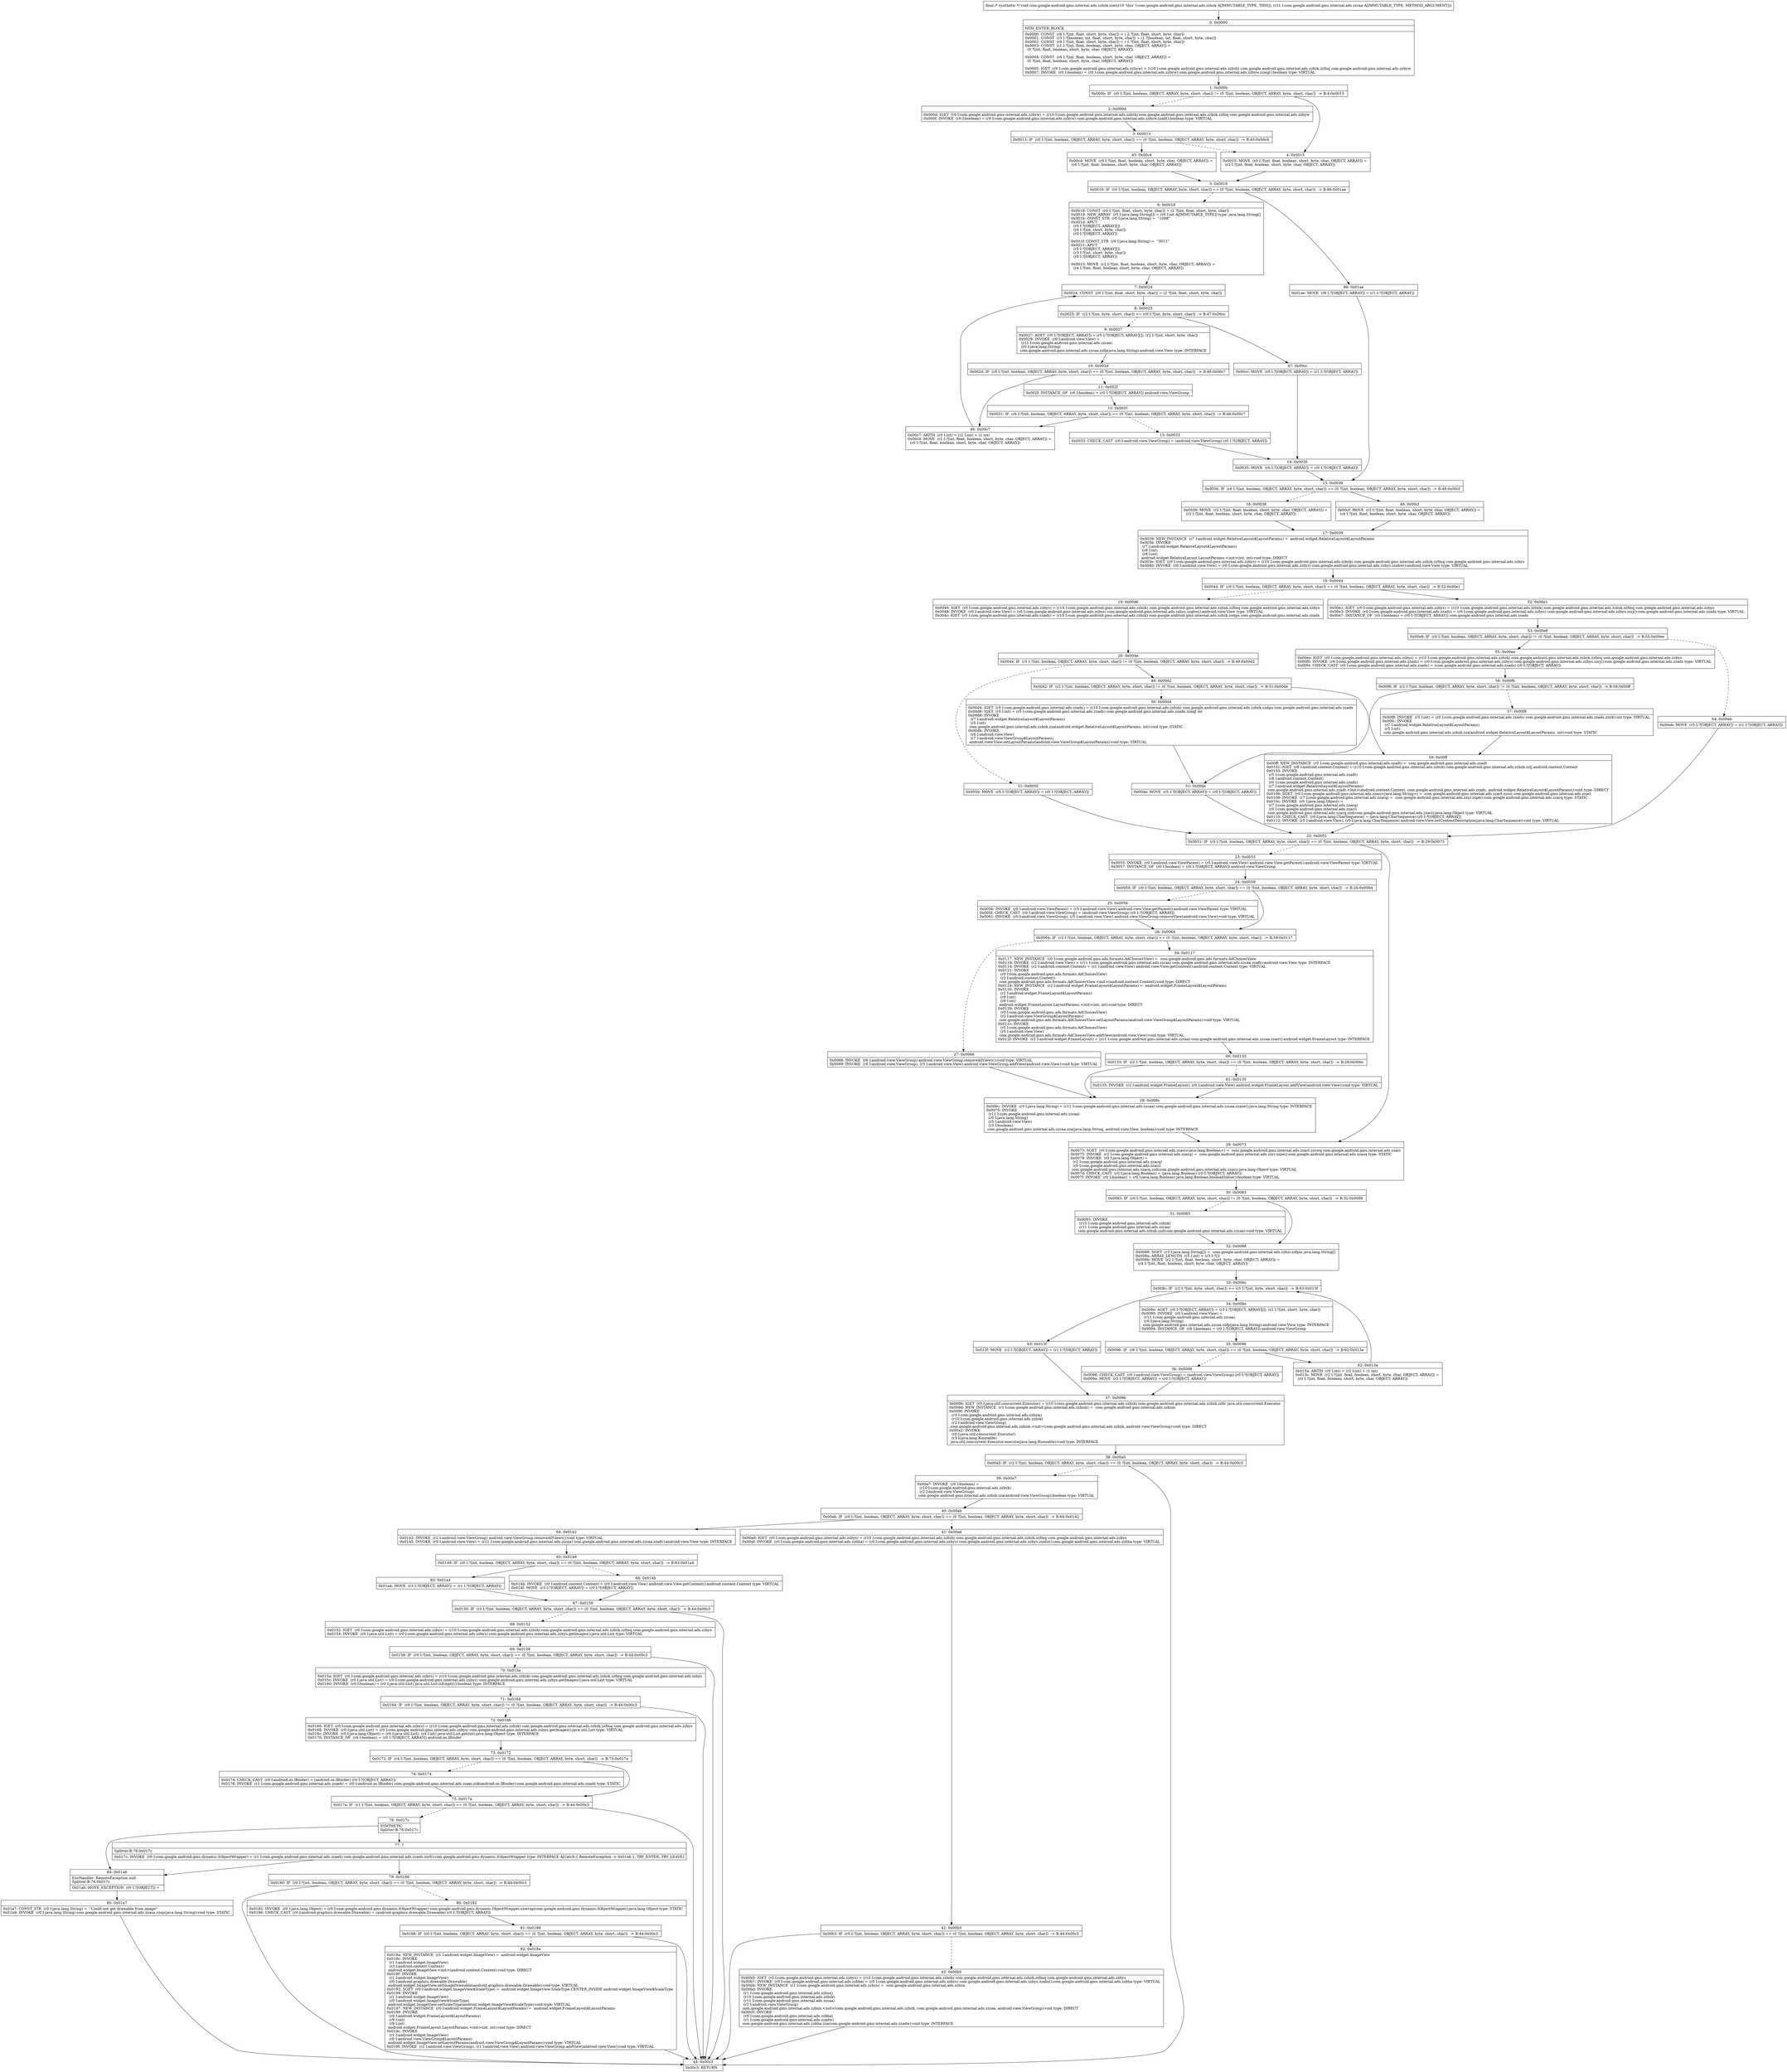 digraph "CFG forcom.google.android.gms.internal.ads.zzbzk.zze(Lcom\/google\/android\/gms\/internal\/ads\/zzcaa;)V" {
Node_0 [shape=record,label="{0\:\ 0x0000|MTH_ENTER_BLOCK\l|0x0000: CONST  (r8 I:?[int, float, short, byte, char]) = (\-2 ?[int, float, short, byte, char]) \l0x0001: CONST  (r3 I:?[boolean, int, float, short, byte, char]) = (1 ?[boolean, int, float, short, byte, char]) \l0x0002: CONST  (r9 I:?[int, float, short, byte, char]) = (\-1 ?[int, float, short, byte, char]) \l0x0003: CONST  (r1 I:?[int, float, boolean, short, byte, char, OBJECT, ARRAY]) = \l  (0 ?[int, float, boolean, short, byte, char, OBJECT, ARRAY])\l \l0x0004: CONST  (r4 I:?[int, float, boolean, short, byte, char, OBJECT, ARRAY]) = \l  (0 ?[int, float, boolean, short, byte, char, OBJECT, ARRAY])\l \l0x0005: IGET  (r0 I:com.google.android.gms.internal.ads.zzbyw) = (r10 I:com.google.android.gms.internal.ads.zzbzk) com.google.android.gms.internal.ads.zzbzk.zzfnq com.google.android.gms.internal.ads.zzbyw \l0x0007: INVOKE  (r0 I:boolean) = (r0 I:com.google.android.gms.internal.ads.zzbyw) com.google.android.gms.internal.ads.zzbyw.zzaig():boolean type: VIRTUAL \l}"];
Node_1 [shape=record,label="{1\:\ 0x000b|0x000b: IF  (r0 I:?[int, boolean, OBJECT, ARRAY, byte, short, char]) != (0 ?[int, boolean, OBJECT, ARRAY, byte, short, char])  \-\> B:4:0x0015 \l}"];
Node_2 [shape=record,label="{2\:\ 0x000d|0x000d: IGET  (r0 I:com.google.android.gms.internal.ads.zzbyw) = (r10 I:com.google.android.gms.internal.ads.zzbzk) com.google.android.gms.internal.ads.zzbzk.zzfnq com.google.android.gms.internal.ads.zzbyw \l0x000f: INVOKE  (r0 I:boolean) = (r0 I:com.google.android.gms.internal.ads.zzbyw) com.google.android.gms.internal.ads.zzbyw.zzaif():boolean type: VIRTUAL \l}"];
Node_3 [shape=record,label="{3\:\ 0x0013|0x0013: IF  (r0 I:?[int, boolean, OBJECT, ARRAY, byte, short, char]) == (0 ?[int, boolean, OBJECT, ARRAY, byte, short, char])  \-\> B:45:0x00c4 \l}"];
Node_4 [shape=record,label="{4\:\ 0x0015|0x0015: MOVE  (r0 I:?[int, float, boolean, short, byte, char, OBJECT, ARRAY]) = \l  (r3 I:?[int, float, boolean, short, byte, char, OBJECT, ARRAY])\l \l}"];
Node_5 [shape=record,label="{5\:\ 0x0016|0x0016: IF  (r0 I:?[int, boolean, OBJECT, ARRAY, byte, short, char]) == (0 ?[int, boolean, OBJECT, ARRAY, byte, short, char])  \-\> B:86:0x01ae \l}"];
Node_6 [shape=record,label="{6\:\ 0x0018|0x0018: CONST  (r0 I:?[int, float, short, byte, char]) = (2 ?[int, float, short, byte, char]) \l0x0019: NEW_ARRAY  (r5 I:java.lang.String[]) = (r0 I:int A[IMMUTABLE_TYPE]) type: java.lang.String[] \l0x001b: CONST_STR  (r0 I:java.lang.String) =  \"1098\" \l0x001d: APUT  \l  (r5 I:?[OBJECT, ARRAY][])\l  (r4 I:?[int, short, byte, char])\l  (r0 I:?[OBJECT, ARRAY])\l \l0x001f: CONST_STR  (r0 I:java.lang.String) =  \"3011\" \l0x0021: APUT  \l  (r5 I:?[OBJECT, ARRAY][])\l  (r3 I:?[int, short, byte, char])\l  (r0 I:?[OBJECT, ARRAY])\l \l0x0023: MOVE  (r2 I:?[int, float, boolean, short, byte, char, OBJECT, ARRAY]) = \l  (r4 I:?[int, float, boolean, short, byte, char, OBJECT, ARRAY])\l \l}"];
Node_7 [shape=record,label="{7\:\ 0x0024|0x0024: CONST  (r0 I:?[int, float, short, byte, char]) = (2 ?[int, float, short, byte, char]) \l}"];
Node_8 [shape=record,label="{8\:\ 0x0025|0x0025: IF  (r2 I:?[int, byte, short, char]) \>= (r0 I:?[int, byte, short, char])  \-\> B:47:0x00cc \l}"];
Node_9 [shape=record,label="{9\:\ 0x0027|0x0027: AGET  (r0 I:?[OBJECT, ARRAY]) = (r5 I:?[OBJECT, ARRAY][]), (r2 I:?[int, short, byte, char]) \l0x0029: INVOKE  (r0 I:android.view.View) = \l  (r11 I:com.google.android.gms.internal.ads.zzcaa)\l  (r0 I:java.lang.String)\l com.google.android.gms.internal.ads.zzcaa.zzfp(java.lang.String):android.view.View type: INTERFACE \l}"];
Node_10 [shape=record,label="{10\:\ 0x002d|0x002d: IF  (r0 I:?[int, boolean, OBJECT, ARRAY, byte, short, char]) == (0 ?[int, boolean, OBJECT, ARRAY, byte, short, char])  \-\> B:46:0x00c7 \l}"];
Node_11 [shape=record,label="{11\:\ 0x002f|0x002f: INSTANCE_OF  (r6 I:boolean) = (r0 I:?[OBJECT, ARRAY]) android.view.ViewGroup \l}"];
Node_12 [shape=record,label="{12\:\ 0x0031|0x0031: IF  (r6 I:?[int, boolean, OBJECT, ARRAY, byte, short, char]) == (0 ?[int, boolean, OBJECT, ARRAY, byte, short, char])  \-\> B:46:0x00c7 \l}"];
Node_13 [shape=record,label="{13\:\ 0x0033|0x0033: CHECK_CAST  (r0 I:android.view.ViewGroup) = (android.view.ViewGroup) (r0 I:?[OBJECT, ARRAY]) \l}"];
Node_14 [shape=record,label="{14\:\ 0x0035|0x0035: MOVE  (r6 I:?[OBJECT, ARRAY]) = (r0 I:?[OBJECT, ARRAY]) \l}"];
Node_15 [shape=record,label="{15\:\ 0x0036|0x0036: IF  (r6 I:?[int, boolean, OBJECT, ARRAY, byte, short, char]) == (0 ?[int, boolean, OBJECT, ARRAY, byte, short, char])  \-\> B:48:0x00cf \l}"];
Node_16 [shape=record,label="{16\:\ 0x0038|0x0038: MOVE  (r2 I:?[int, float, boolean, short, byte, char, OBJECT, ARRAY]) = \l  (r3 I:?[int, float, boolean, short, byte, char, OBJECT, ARRAY])\l \l}"];
Node_17 [shape=record,label="{17\:\ 0x0039|0x0039: NEW_INSTANCE  (r7 I:android.widget.RelativeLayout$LayoutParams) =  android.widget.RelativeLayout$LayoutParams \l0x003b: INVOKE  \l  (r7 I:android.widget.RelativeLayout$LayoutParams)\l  (r8 I:int)\l  (r8 I:int)\l android.widget.RelativeLayout.LayoutParams.\<init\>(int, int):void type: DIRECT \l0x003e: IGET  (r0 I:com.google.android.gms.internal.ads.zzbys) = (r10 I:com.google.android.gms.internal.ads.zzbzk) com.google.android.gms.internal.ads.zzbzk.zzfmq com.google.android.gms.internal.ads.zzbys \l0x0040: INVOKE  (r0 I:android.view.View) = (r0 I:com.google.android.gms.internal.ads.zzbys) com.google.android.gms.internal.ads.zzbys.zzahw():android.view.View type: VIRTUAL \l}"];
Node_18 [shape=record,label="{18\:\ 0x0044|0x0044: IF  (r0 I:?[int, boolean, OBJECT, ARRAY, byte, short, char]) == (0 ?[int, boolean, OBJECT, ARRAY, byte, short, char])  \-\> B:52:0x00e1 \l}"];
Node_19 [shape=record,label="{19\:\ 0x0046|0x0046: IGET  (r0 I:com.google.android.gms.internal.ads.zzbys) = (r10 I:com.google.android.gms.internal.ads.zzbzk) com.google.android.gms.internal.ads.zzbzk.zzfmq com.google.android.gms.internal.ads.zzbys \l0x0048: INVOKE  (r0 I:android.view.View) = (r0 I:com.google.android.gms.internal.ads.zzbys) com.google.android.gms.internal.ads.zzbys.zzahw():android.view.View type: VIRTUAL \l0x004c: IGET  (r5 I:com.google.android.gms.internal.ads.zzadx) = (r10 I:com.google.android.gms.internal.ads.zzbzk) com.google.android.gms.internal.ads.zzbzk.zzdgu com.google.android.gms.internal.ads.zzadx \l}"];
Node_20 [shape=record,label="{20\:\ 0x004e|0x004e: IF  (r5 I:?[int, boolean, OBJECT, ARRAY, byte, short, char]) != (0 ?[int, boolean, OBJECT, ARRAY, byte, short, char])  \-\> B:49:0x00d2 \l}"];
Node_21 [shape=record,label="{21\:\ 0x0050|0x0050: MOVE  (r5 I:?[OBJECT, ARRAY]) = (r0 I:?[OBJECT, ARRAY]) \l}"];
Node_22 [shape=record,label="{22\:\ 0x0051|0x0051: IF  (r5 I:?[int, boolean, OBJECT, ARRAY, byte, short, char]) == (0 ?[int, boolean, OBJECT, ARRAY, byte, short, char])  \-\> B:29:0x0073 \l}"];
Node_23 [shape=record,label="{23\:\ 0x0053|0x0053: INVOKE  (r0 I:android.view.ViewParent) = (r5 I:android.view.View) android.view.View.getParent():android.view.ViewParent type: VIRTUAL \l0x0057: INSTANCE_OF  (r0 I:boolean) = (r0 I:?[OBJECT, ARRAY]) android.view.ViewGroup \l}"];
Node_24 [shape=record,label="{24\:\ 0x0059|0x0059: IF  (r0 I:?[int, boolean, OBJECT, ARRAY, byte, short, char]) == (0 ?[int, boolean, OBJECT, ARRAY, byte, short, char])  \-\> B:26:0x0064 \l}"];
Node_25 [shape=record,label="{25\:\ 0x005b|0x005b: INVOKE  (r0 I:android.view.ViewParent) = (r5 I:android.view.View) android.view.View.getParent():android.view.ViewParent type: VIRTUAL \l0x005f: CHECK_CAST  (r0 I:android.view.ViewGroup) = (android.view.ViewGroup) (r0 I:?[OBJECT, ARRAY]) \l0x0061: INVOKE  (r0 I:android.view.ViewGroup), (r5 I:android.view.View) android.view.ViewGroup.removeView(android.view.View):void type: VIRTUAL \l}"];
Node_26 [shape=record,label="{26\:\ 0x0064|0x0064: IF  (r2 I:?[int, boolean, OBJECT, ARRAY, byte, short, char]) == (0 ?[int, boolean, OBJECT, ARRAY, byte, short, char])  \-\> B:59:0x0117 \l}"];
Node_27 [shape=record,label="{27\:\ 0x0066|0x0066: INVOKE  (r6 I:android.view.ViewGroup) android.view.ViewGroup.removeAllViews():void type: VIRTUAL \l0x0069: INVOKE  (r6 I:android.view.ViewGroup), (r5 I:android.view.View) android.view.ViewGroup.addView(android.view.View):void type: VIRTUAL \l}"];
Node_28 [shape=record,label="{28\:\ 0x006c|0x006c: INVOKE  (r0 I:java.lang.String) = (r11 I:com.google.android.gms.internal.ads.zzcaa) com.google.android.gms.internal.ads.zzcaa.zzaiw():java.lang.String type: INTERFACE \l0x0070: INVOKE  \l  (r11 I:com.google.android.gms.internal.ads.zzcaa)\l  (r0 I:java.lang.String)\l  (r5 I:android.view.View)\l  (r3 I:boolean)\l com.google.android.gms.internal.ads.zzcaa.zza(java.lang.String, android.view.View, boolean):void type: INTERFACE \l}"];
Node_29 [shape=record,label="{29\:\ 0x0073|0x0073: SGET  (r0 I:com.google.android.gms.internal.ads.zzaci\<java.lang.Boolean\>) =  com.google.android.gms.internal.ads.zzact.zzcwq com.google.android.gms.internal.ads.zzaci \l0x0075: INVOKE  (r2 I:com.google.android.gms.internal.ads.zzacq) =  com.google.android.gms.internal.ads.zzyr.zzpe():com.google.android.gms.internal.ads.zzacq type: STATIC \l0x0079: INVOKE  (r0 I:java.lang.Object) = \l  (r2 I:com.google.android.gms.internal.ads.zzacq)\l  (r0 I:com.google.android.gms.internal.ads.zzaci)\l com.google.android.gms.internal.ads.zzacq.zzd(com.google.android.gms.internal.ads.zzaci):java.lang.Object type: VIRTUAL \l0x007d: CHECK_CAST  (r0 I:java.lang.Boolean) = (java.lang.Boolean) (r0 I:?[OBJECT, ARRAY]) \l0x007f: INVOKE  (r0 I:boolean) = (r0 I:java.lang.Boolean) java.lang.Boolean.booleanValue():boolean type: VIRTUAL \l}"];
Node_30 [shape=record,label="{30\:\ 0x0083|0x0083: IF  (r0 I:?[int, boolean, OBJECT, ARRAY, byte, short, char]) != (0 ?[int, boolean, OBJECT, ARRAY, byte, short, char])  \-\> B:32:0x0088 \l}"];
Node_31 [shape=record,label="{31\:\ 0x0085|0x0085: INVOKE  \l  (r10 I:com.google.android.gms.internal.ads.zzbzk)\l  (r11 I:com.google.android.gms.internal.ads.zzcaa)\l com.google.android.gms.internal.ads.zzbzk.zzd(com.google.android.gms.internal.ads.zzcaa):void type: VIRTUAL \l}"];
Node_32 [shape=record,label="{32\:\ 0x0088|0x0088: SGET  (r3 I:java.lang.String[]) =  com.google.android.gms.internal.ads.zzbzi.zzfpm java.lang.String[] \l0x008a: ARRAY_LENGTH  (r5 I:int) = (r3 I:?[]) \l0x008b: MOVE  (r2 I:?[int, float, boolean, short, byte, char, OBJECT, ARRAY]) = \l  (r4 I:?[int, float, boolean, short, byte, char, OBJECT, ARRAY])\l \l}"];
Node_33 [shape=record,label="{33\:\ 0x008c|0x008c: IF  (r2 I:?[int, byte, short, char]) \>= (r5 I:?[int, byte, short, char])  \-\> B:63:0x013f \l}"];
Node_34 [shape=record,label="{34\:\ 0x008e|0x008e: AGET  (r0 I:?[OBJECT, ARRAY]) = (r3 I:?[OBJECT, ARRAY][]), (r2 I:?[int, short, byte, char]) \l0x0090: INVOKE  (r0 I:android.view.View) = \l  (r11 I:com.google.android.gms.internal.ads.zzcaa)\l  (r0 I:java.lang.String)\l com.google.android.gms.internal.ads.zzcaa.zzfp(java.lang.String):android.view.View type: INTERFACE \l0x0094: INSTANCE_OF  (r6 I:boolean) = (r0 I:?[OBJECT, ARRAY]) android.view.ViewGroup \l}"];
Node_35 [shape=record,label="{35\:\ 0x0096|0x0096: IF  (r6 I:?[int, boolean, OBJECT, ARRAY, byte, short, char]) == (0 ?[int, boolean, OBJECT, ARRAY, byte, short, char])  \-\> B:62:0x013a \l}"];
Node_36 [shape=record,label="{36\:\ 0x0098|0x0098: CHECK_CAST  (r0 I:android.view.ViewGroup) = (android.view.ViewGroup) (r0 I:?[OBJECT, ARRAY]) \l0x009a: MOVE  (r2 I:?[OBJECT, ARRAY]) = (r0 I:?[OBJECT, ARRAY]) \l}"];
Node_37 [shape=record,label="{37\:\ 0x009b|0x009b: IGET  (r0 I:java.util.concurrent.Executor) = (r10 I:com.google.android.gms.internal.ads.zzbzk) com.google.android.gms.internal.ads.zzbzk.zzfiv java.util.concurrent.Executor \l0x009d: NEW_INSTANCE  (r3 I:com.google.android.gms.internal.ads.zzbzm) =  com.google.android.gms.internal.ads.zzbzm \l0x009f: INVOKE  \l  (r3 I:com.google.android.gms.internal.ads.zzbzm)\l  (r10 I:com.google.android.gms.internal.ads.zzbzk)\l  (r2 I:android.view.ViewGroup)\l com.google.android.gms.internal.ads.zzbzm.\<init\>(com.google.android.gms.internal.ads.zzbzk, android.view.ViewGroup):void type: DIRECT \l0x00a2: INVOKE  \l  (r0 I:java.util.concurrent.Executor)\l  (r3 I:java.lang.Runnable)\l java.util.concurrent.Executor.execute(java.lang.Runnable):void type: INTERFACE \l}"];
Node_38 [shape=record,label="{38\:\ 0x00a5|0x00a5: IF  (r2 I:?[int, boolean, OBJECT, ARRAY, byte, short, char]) == (0 ?[int, boolean, OBJECT, ARRAY, byte, short, char])  \-\> B:44:0x00c3 \l}"];
Node_39 [shape=record,label="{39\:\ 0x00a7|0x00a7: INVOKE  (r0 I:boolean) = \l  (r10 I:com.google.android.gms.internal.ads.zzbzk)\l  (r2 I:android.view.ViewGroup)\l com.google.android.gms.internal.ads.zzbzk.zza(android.view.ViewGroup):boolean type: VIRTUAL \l}"];
Node_40 [shape=record,label="{40\:\ 0x00ab|0x00ab: IF  (r0 I:?[int, boolean, OBJECT, ARRAY, byte, short, char]) == (0 ?[int, boolean, OBJECT, ARRAY, byte, short, char])  \-\> B:64:0x0142 \l}"];
Node_41 [shape=record,label="{41\:\ 0x00ad|0x00ad: IGET  (r0 I:com.google.android.gms.internal.ads.zzbys) = (r10 I:com.google.android.gms.internal.ads.zzbzk) com.google.android.gms.internal.ads.zzbzk.zzfmq com.google.android.gms.internal.ads.zzbys \l0x00af: INVOKE  (r0 I:com.google.android.gms.internal.ads.zzbha) = (r0 I:com.google.android.gms.internal.ads.zzbys) com.google.android.gms.internal.ads.zzbys.zzahz():com.google.android.gms.internal.ads.zzbha type: VIRTUAL \l}"];
Node_42 [shape=record,label="{42\:\ 0x00b3|0x00b3: IF  (r0 I:?[int, boolean, OBJECT, ARRAY, byte, short, char]) == (0 ?[int, boolean, OBJECT, ARRAY, byte, short, char])  \-\> B:44:0x00c3 \l}"];
Node_43 [shape=record,label="{43\:\ 0x00b5|0x00b5: IGET  (r0 I:com.google.android.gms.internal.ads.zzbys) = (r10 I:com.google.android.gms.internal.ads.zzbzk) com.google.android.gms.internal.ads.zzbzk.zzfmq com.google.android.gms.internal.ads.zzbys \l0x00b7: INVOKE  (r0 I:com.google.android.gms.internal.ads.zzbha) = (r0 I:com.google.android.gms.internal.ads.zzbys) com.google.android.gms.internal.ads.zzbys.zzahz():com.google.android.gms.internal.ads.zzbha type: VIRTUAL \l0x00bb: NEW_INSTANCE  (r1 I:com.google.android.gms.internal.ads.zzbzn) =  com.google.android.gms.internal.ads.zzbzn \l0x00bd: INVOKE  \l  (r1 I:com.google.android.gms.internal.ads.zzbzn)\l  (r10 I:com.google.android.gms.internal.ads.zzbzk)\l  (r11 I:com.google.android.gms.internal.ads.zzcaa)\l  (r2 I:android.view.ViewGroup)\l com.google.android.gms.internal.ads.zzbzn.\<init\>(com.google.android.gms.internal.ads.zzbzk, com.google.android.gms.internal.ads.zzcaa, android.view.ViewGroup):void type: DIRECT \l0x00c0: INVOKE  \l  (r0 I:com.google.android.gms.internal.ads.zzbha)\l  (r1 I:com.google.android.gms.internal.ads.zzadw)\l com.google.android.gms.internal.ads.zzbha.zza(com.google.android.gms.internal.ads.zzadw):void type: INTERFACE \l}"];
Node_44 [shape=record,label="{44\:\ 0x00c3|0x00c3: RETURN   \l}"];
Node_45 [shape=record,label="{45\:\ 0x00c4|0x00c4: MOVE  (r0 I:?[int, float, boolean, short, byte, char, OBJECT, ARRAY]) = \l  (r4 I:?[int, float, boolean, short, byte, char, OBJECT, ARRAY])\l \l}"];
Node_46 [shape=record,label="{46\:\ 0x00c7|0x00c7: ARITH  (r0 I:int) = (r2 I:int) + (1 int) \l0x00c9: MOVE  (r2 I:?[int, float, boolean, short, byte, char, OBJECT, ARRAY]) = \l  (r0 I:?[int, float, boolean, short, byte, char, OBJECT, ARRAY])\l \l}"];
Node_47 [shape=record,label="{47\:\ 0x00cc|0x00cc: MOVE  (r0 I:?[OBJECT, ARRAY]) = (r1 I:?[OBJECT, ARRAY]) \l}"];
Node_48 [shape=record,label="{48\:\ 0x00cf|0x00cf: MOVE  (r2 I:?[int, float, boolean, short, byte, char, OBJECT, ARRAY]) = \l  (r4 I:?[int, float, boolean, short, byte, char, OBJECT, ARRAY])\l \l}"];
Node_49 [shape=record,label="{49\:\ 0x00d2|0x00d2: IF  (r2 I:?[int, boolean, OBJECT, ARRAY, byte, short, char]) != (0 ?[int, boolean, OBJECT, ARRAY, byte, short, char])  \-\> B:51:0x00de \l}"];
Node_50 [shape=record,label="{50\:\ 0x00d4|0x00d4: IGET  (r5 I:com.google.android.gms.internal.ads.zzadx) = (r10 I:com.google.android.gms.internal.ads.zzbzk) com.google.android.gms.internal.ads.zzbzk.zzdgu com.google.android.gms.internal.ads.zzadx \l0x00d6: IGET  (r5 I:int) = (r5 I:com.google.android.gms.internal.ads.zzadx) com.google.android.gms.internal.ads.zzadx.zzbqf int \l0x00d8: INVOKE  \l  (r7 I:android.widget.RelativeLayout$LayoutParams)\l  (r5 I:int)\l com.google.android.gms.internal.ads.zzbzk.zza(android.widget.RelativeLayout$LayoutParams, int):void type: STATIC \l0x00db: INVOKE  \l  (r0 I:android.view.View)\l  (r7 I:android.view.ViewGroup$LayoutParams)\l android.view.View.setLayoutParams(android.view.ViewGroup$LayoutParams):void type: VIRTUAL \l}"];
Node_51 [shape=record,label="{51\:\ 0x00de|0x00de: MOVE  (r5 I:?[OBJECT, ARRAY]) = (r0 I:?[OBJECT, ARRAY]) \l}"];
Node_52 [shape=record,label="{52\:\ 0x00e1|0x00e1: IGET  (r0 I:com.google.android.gms.internal.ads.zzbys) = (r10 I:com.google.android.gms.internal.ads.zzbzk) com.google.android.gms.internal.ads.zzbzk.zzfmq com.google.android.gms.internal.ads.zzbys \l0x00e3: INVOKE  (r0 I:com.google.android.gms.internal.ads.zzadz) = (r0 I:com.google.android.gms.internal.ads.zzbys) com.google.android.gms.internal.ads.zzbys.zzrj():com.google.android.gms.internal.ads.zzadz type: VIRTUAL \l0x00e7: INSTANCE_OF  (r0 I:boolean) = (r0 I:?[OBJECT, ARRAY]) com.google.android.gms.internal.ads.zzads \l}"];
Node_53 [shape=record,label="{53\:\ 0x00e9|0x00e9: IF  (r0 I:?[int, boolean, OBJECT, ARRAY, byte, short, char]) != (0 ?[int, boolean, OBJECT, ARRAY, byte, short, char])  \-\> B:55:0x00ee \l}"];
Node_54 [shape=record,label="{54\:\ 0x00eb|0x00eb: MOVE  (r5 I:?[OBJECT, ARRAY]) = (r1 I:?[OBJECT, ARRAY]) \l}"];
Node_55 [shape=record,label="{55\:\ 0x00ee|0x00ee: IGET  (r0 I:com.google.android.gms.internal.ads.zzbys) = (r10 I:com.google.android.gms.internal.ads.zzbzk) com.google.android.gms.internal.ads.zzbzk.zzfmq com.google.android.gms.internal.ads.zzbys \l0x00f0: INVOKE  (r0 I:com.google.android.gms.internal.ads.zzadz) = (r0 I:com.google.android.gms.internal.ads.zzbys) com.google.android.gms.internal.ads.zzbys.zzrj():com.google.android.gms.internal.ads.zzadz type: VIRTUAL \l0x00f4: CHECK_CAST  (r0 I:com.google.android.gms.internal.ads.zzads) = (com.google.android.gms.internal.ads.zzads) (r0 I:?[OBJECT, ARRAY]) \l}"];
Node_56 [shape=record,label="{56\:\ 0x00f6|0x00f6: IF  (r2 I:?[int, boolean, OBJECT, ARRAY, byte, short, char]) != (0 ?[int, boolean, OBJECT, ARRAY, byte, short, char])  \-\> B:58:0x00ff \l}"];
Node_57 [shape=record,label="{57\:\ 0x00f8|0x00f8: INVOKE  (r5 I:int) = (r0 I:com.google.android.gms.internal.ads.zzads) com.google.android.gms.internal.ads.zzads.zzrd():int type: VIRTUAL \l0x00fc: INVOKE  \l  (r7 I:android.widget.RelativeLayout$LayoutParams)\l  (r5 I:int)\l com.google.android.gms.internal.ads.zzbzk.zza(android.widget.RelativeLayout$LayoutParams, int):void type: STATIC \l}"];
Node_58 [shape=record,label="{58\:\ 0x00ff|0x00ff: NEW_INSTANCE  (r5 I:com.google.android.gms.internal.ads.zzadt) =  com.google.android.gms.internal.ads.zzadt \l0x0101: IGET  (r8 I:android.content.Context) = (r10 I:com.google.android.gms.internal.ads.zzbzk) com.google.android.gms.internal.ads.zzbzk.zzlj android.content.Context \l0x0103: INVOKE  \l  (r5 I:com.google.android.gms.internal.ads.zzadt)\l  (r8 I:android.content.Context)\l  (r0 I:com.google.android.gms.internal.ads.zzads)\l  (r7 I:android.widget.RelativeLayout$LayoutParams)\l com.google.android.gms.internal.ads.zzadt.\<init\>(android.content.Context, com.google.android.gms.internal.ads.zzads, android.widget.RelativeLayout$LayoutParams):void type: DIRECT \l0x0106: SGET  (r0 I:com.google.android.gms.internal.ads.zzaci\<java.lang.String\>) =  com.google.android.gms.internal.ads.zzact.zzcsi com.google.android.gms.internal.ads.zzaci \l0x0108: INVOKE  (r7 I:com.google.android.gms.internal.ads.zzacq) =  com.google.android.gms.internal.ads.zzyr.zzpe():com.google.android.gms.internal.ads.zzacq type: STATIC \l0x010c: INVOKE  (r0 I:java.lang.Object) = \l  (r7 I:com.google.android.gms.internal.ads.zzacq)\l  (r0 I:com.google.android.gms.internal.ads.zzaci)\l com.google.android.gms.internal.ads.zzacq.zzd(com.google.android.gms.internal.ads.zzaci):java.lang.Object type: VIRTUAL \l0x0110: CHECK_CAST  (r0 I:java.lang.CharSequence) = (java.lang.CharSequence) (r0 I:?[OBJECT, ARRAY]) \l0x0112: INVOKE  (r5 I:android.view.View), (r0 I:java.lang.CharSequence) android.view.View.setContentDescription(java.lang.CharSequence):void type: VIRTUAL \l}"];
Node_59 [shape=record,label="{59\:\ 0x0117|0x0117: NEW_INSTANCE  (r0 I:com.google.android.gms.ads.formats.AdChoicesView) =  com.google.android.gms.ads.formats.AdChoicesView \l0x0119: INVOKE  (r2 I:android.view.View) = (r11 I:com.google.android.gms.internal.ads.zzcaa) com.google.android.gms.internal.ads.zzcaa.zzafi():android.view.View type: INTERFACE \l0x011d: INVOKE  (r2 I:android.content.Context) = (r2 I:android.view.View) android.view.View.getContext():android.content.Context type: VIRTUAL \l0x0121: INVOKE  \l  (r0 I:com.google.android.gms.ads.formats.AdChoicesView)\l  (r2 I:android.content.Context)\l com.google.android.gms.ads.formats.AdChoicesView.\<init\>(android.content.Context):void type: DIRECT \l0x0124: NEW_INSTANCE  (r2 I:android.widget.FrameLayout$LayoutParams) =  android.widget.FrameLayout$LayoutParams \l0x0126: INVOKE  \l  (r2 I:android.widget.FrameLayout$LayoutParams)\l  (r9 I:int)\l  (r9 I:int)\l android.widget.FrameLayout.LayoutParams.\<init\>(int, int):void type: DIRECT \l0x0129: INVOKE  \l  (r0 I:com.google.android.gms.ads.formats.AdChoicesView)\l  (r2 I:android.view.ViewGroup$LayoutParams)\l com.google.android.gms.ads.formats.AdChoicesView.setLayoutParams(android.view.ViewGroup$LayoutParams):void type: VIRTUAL \l0x012c: INVOKE  \l  (r0 I:com.google.android.gms.ads.formats.AdChoicesView)\l  (r5 I:android.view.View)\l com.google.android.gms.ads.formats.AdChoicesView.addView(android.view.View):void type: VIRTUAL \l0x012f: INVOKE  (r2 I:android.widget.FrameLayout) = (r11 I:com.google.android.gms.internal.ads.zzcaa) com.google.android.gms.internal.ads.zzcaa.zzair():android.widget.FrameLayout type: INTERFACE \l}"];
Node_60 [shape=record,label="{60\:\ 0x0133|0x0133: IF  (r2 I:?[int, boolean, OBJECT, ARRAY, byte, short, char]) == (0 ?[int, boolean, OBJECT, ARRAY, byte, short, char])  \-\> B:28:0x006c \l}"];
Node_61 [shape=record,label="{61\:\ 0x0135|0x0135: INVOKE  (r2 I:android.widget.FrameLayout), (r0 I:android.view.View) android.widget.FrameLayout.addView(android.view.View):void type: VIRTUAL \l}"];
Node_62 [shape=record,label="{62\:\ 0x013a|0x013a: ARITH  (r0 I:int) = (r2 I:int) + (1 int) \l0x013c: MOVE  (r2 I:?[int, float, boolean, short, byte, char, OBJECT, ARRAY]) = \l  (r0 I:?[int, float, boolean, short, byte, char, OBJECT, ARRAY])\l \l}"];
Node_63 [shape=record,label="{63\:\ 0x013f|0x013f: MOVE  (r2 I:?[OBJECT, ARRAY]) = (r1 I:?[OBJECT, ARRAY]) \l}"];
Node_64 [shape=record,label="{64\:\ 0x0142|0x0142: INVOKE  (r2 I:android.view.ViewGroup) android.view.ViewGroup.removeAllViews():void type: VIRTUAL \l0x0145: INVOKE  (r0 I:android.view.View) = (r11 I:com.google.android.gms.internal.ads.zzcaa) com.google.android.gms.internal.ads.zzcaa.zzafi():android.view.View type: INTERFACE \l}"];
Node_65 [shape=record,label="{65\:\ 0x0149|0x0149: IF  (r0 I:?[int, boolean, OBJECT, ARRAY, byte, short, char]) == (0 ?[int, boolean, OBJECT, ARRAY, byte, short, char])  \-\> B:83:0x01a4 \l}"];
Node_66 [shape=record,label="{66\:\ 0x014b|0x014b: INVOKE  (r0 I:android.content.Context) = (r0 I:android.view.View) android.view.View.getContext():android.content.Context type: VIRTUAL \l0x014f: MOVE  (r3 I:?[OBJECT, ARRAY]) = (r0 I:?[OBJECT, ARRAY]) \l}"];
Node_67 [shape=record,label="{67\:\ 0x0150|0x0150: IF  (r3 I:?[int, boolean, OBJECT, ARRAY, byte, short, char]) == (0 ?[int, boolean, OBJECT, ARRAY, byte, short, char])  \-\> B:44:0x00c3 \l}"];
Node_68 [shape=record,label="{68\:\ 0x0152|0x0152: IGET  (r0 I:com.google.android.gms.internal.ads.zzbys) = (r10 I:com.google.android.gms.internal.ads.zzbzk) com.google.android.gms.internal.ads.zzbzk.zzfmq com.google.android.gms.internal.ads.zzbys \l0x0154: INVOKE  (r0 I:java.util.List) = (r0 I:com.google.android.gms.internal.ads.zzbys) com.google.android.gms.internal.ads.zzbys.getImages():java.util.List type: VIRTUAL \l}"];
Node_69 [shape=record,label="{69\:\ 0x0158|0x0158: IF  (r0 I:?[int, boolean, OBJECT, ARRAY, byte, short, char]) == (0 ?[int, boolean, OBJECT, ARRAY, byte, short, char])  \-\> B:44:0x00c3 \l}"];
Node_70 [shape=record,label="{70\:\ 0x015a|0x015a: IGET  (r0 I:com.google.android.gms.internal.ads.zzbys) = (r10 I:com.google.android.gms.internal.ads.zzbzk) com.google.android.gms.internal.ads.zzbzk.zzfmq com.google.android.gms.internal.ads.zzbys \l0x015c: INVOKE  (r0 I:java.util.List) = (r0 I:com.google.android.gms.internal.ads.zzbys) com.google.android.gms.internal.ads.zzbys.getImages():java.util.List type: VIRTUAL \l0x0160: INVOKE  (r0 I:boolean) = (r0 I:java.util.List) java.util.List.isEmpty():boolean type: INTERFACE \l}"];
Node_71 [shape=record,label="{71\:\ 0x0164|0x0164: IF  (r0 I:?[int, boolean, OBJECT, ARRAY, byte, short, char]) != (0 ?[int, boolean, OBJECT, ARRAY, byte, short, char])  \-\> B:44:0x00c3 \l}"];
Node_72 [shape=record,label="{72\:\ 0x0166|0x0166: IGET  (r0 I:com.google.android.gms.internal.ads.zzbys) = (r10 I:com.google.android.gms.internal.ads.zzbzk) com.google.android.gms.internal.ads.zzbzk.zzfmq com.google.android.gms.internal.ads.zzbys \l0x0168: INVOKE  (r0 I:java.util.List) = (r0 I:com.google.android.gms.internal.ads.zzbys) com.google.android.gms.internal.ads.zzbys.getImages():java.util.List type: VIRTUAL \l0x016c: INVOKE  (r0 I:java.lang.Object) = (r0 I:java.util.List), (r4 I:int) java.util.List.get(int):java.lang.Object type: INTERFACE \l0x0170: INSTANCE_OF  (r4 I:boolean) = (r0 I:?[OBJECT, ARRAY]) android.os.IBinder \l}"];
Node_73 [shape=record,label="{73\:\ 0x0172|0x0172: IF  (r4 I:?[int, boolean, OBJECT, ARRAY, byte, short, char]) == (0 ?[int, boolean, OBJECT, ARRAY, byte, short, char])  \-\> B:75:0x017a \l}"];
Node_74 [shape=record,label="{74\:\ 0x0174|0x0174: CHECK_CAST  (r0 I:android.os.IBinder) = (android.os.IBinder) (r0 I:?[OBJECT, ARRAY]) \l0x0176: INVOKE  (r1 I:com.google.android.gms.internal.ads.zzaeh) = (r0 I:android.os.IBinder) com.google.android.gms.internal.ads.zzaei.zzk(android.os.IBinder):com.google.android.gms.internal.ads.zzaeh type: STATIC \l}"];
Node_75 [shape=record,label="{75\:\ 0x017a|0x017a: IF  (r1 I:?[int, boolean, OBJECT, ARRAY, byte, short, char]) == (0 ?[int, boolean, OBJECT, ARRAY, byte, short, char])  \-\> B:44:0x00c3 \l}"];
Node_76 [shape=record,label="{76\:\ 0x017c|SYNTHETIC\lSplitter:B:76:0x017c\l}"];
Node_77 [shape=record,label="{77\:\ ?|Splitter:B:76:0x017c\l|0x017c: INVOKE  (r0 I:com.google.android.gms.dynamic.IObjectWrapper) = (r1 I:com.google.android.gms.internal.ads.zzaeh) com.google.android.gms.internal.ads.zzaeh.zzrf():com.google.android.gms.dynamic.IObjectWrapper type: INTERFACE A[Catch:\{ RemoteException \-\> 0x01a6 \}, TRY_ENTER, TRY_LEAVE]\l}"];
Node_79 [shape=record,label="{79\:\ 0x0180|0x0180: IF  (r0 I:?[int, boolean, OBJECT, ARRAY, byte, short, char]) == (0 ?[int, boolean, OBJECT, ARRAY, byte, short, char])  \-\> B:44:0x00c3 \l}"];
Node_80 [shape=record,label="{80\:\ 0x0182|0x0182: INVOKE  (r0 I:java.lang.Object) = (r0 I:com.google.android.gms.dynamic.IObjectWrapper) com.google.android.gms.dynamic.ObjectWrapper.unwrap(com.google.android.gms.dynamic.IObjectWrapper):java.lang.Object type: STATIC \l0x0186: CHECK_CAST  (r0 I:android.graphics.drawable.Drawable) = (android.graphics.drawable.Drawable) (r0 I:?[OBJECT, ARRAY]) \l}"];
Node_81 [shape=record,label="{81\:\ 0x0188|0x0188: IF  (r0 I:?[int, boolean, OBJECT, ARRAY, byte, short, char]) == (0 ?[int, boolean, OBJECT, ARRAY, byte, short, char])  \-\> B:44:0x00c3 \l}"];
Node_82 [shape=record,label="{82\:\ 0x018a|0x018a: NEW_INSTANCE  (r1 I:android.widget.ImageView) =  android.widget.ImageView \l0x018c: INVOKE  \l  (r1 I:android.widget.ImageView)\l  (r3 I:android.content.Context)\l android.widget.ImageView.\<init\>(android.content.Context):void type: DIRECT \l0x018f: INVOKE  \l  (r1 I:android.widget.ImageView)\l  (r0 I:android.graphics.drawable.Drawable)\l android.widget.ImageView.setImageDrawable(android.graphics.drawable.Drawable):void type: VIRTUAL \l0x0192: SGET  (r0 I:android.widget.ImageView$ScaleType) =  android.widget.ImageView.ScaleType.CENTER_INSIDE android.widget.ImageView$ScaleType \l0x0194: INVOKE  \l  (r1 I:android.widget.ImageView)\l  (r0 I:android.widget.ImageView$ScaleType)\l android.widget.ImageView.setScaleType(android.widget.ImageView$ScaleType):void type: VIRTUAL \l0x0197: NEW_INSTANCE  (r0 I:android.widget.FrameLayout$LayoutParams) =  android.widget.FrameLayout$LayoutParams \l0x0199: INVOKE  \l  (r0 I:android.widget.FrameLayout$LayoutParams)\l  (r9 I:int)\l  (r9 I:int)\l android.widget.FrameLayout.LayoutParams.\<init\>(int, int):void type: DIRECT \l0x019c: INVOKE  \l  (r1 I:android.widget.ImageView)\l  (r0 I:android.view.ViewGroup$LayoutParams)\l android.widget.ImageView.setLayoutParams(android.view.ViewGroup$LayoutParams):void type: VIRTUAL \l0x019f: INVOKE  (r2 I:android.view.ViewGroup), (r1 I:android.view.View) android.view.ViewGroup.addView(android.view.View):void type: VIRTUAL \l}"];
Node_83 [shape=record,label="{83\:\ 0x01a4|0x01a4: MOVE  (r3 I:?[OBJECT, ARRAY]) = (r1 I:?[OBJECT, ARRAY]) \l}"];
Node_84 [shape=record,label="{84\:\ 0x01a6|ExcHandler: RemoteException null\lSplitter:B:76:0x017c\l|0x01a6: MOVE_EXCEPTION  (r0 I:?[OBJECT]) =  \l}"];
Node_85 [shape=record,label="{85\:\ 0x01a7|0x01a7: CONST_STR  (r0 I:java.lang.String) =  \"Could not get drawable from image\" \l0x01a9: INVOKE  (r0 I:java.lang.String) com.google.android.gms.internal.ads.zzaxa.zzep(java.lang.String):void type: STATIC \l}"];
Node_86 [shape=record,label="{86\:\ 0x01ae|0x01ae: MOVE  (r6 I:?[OBJECT, ARRAY]) = (r1 I:?[OBJECT, ARRAY]) \l}"];
MethodNode[shape=record,label="{final \/* synthetic *\/ void com.google.android.gms.internal.ads.zzbzk.zze((r10 'this' I:com.google.android.gms.internal.ads.zzbzk A[IMMUTABLE_TYPE, THIS]), (r11 I:com.google.android.gms.internal.ads.zzcaa A[IMMUTABLE_TYPE, METHOD_ARGUMENT])) }"];
MethodNode -> Node_0;
Node_0 -> Node_1;
Node_1 -> Node_2[style=dashed];
Node_1 -> Node_4;
Node_2 -> Node_3;
Node_3 -> Node_4[style=dashed];
Node_3 -> Node_45;
Node_4 -> Node_5;
Node_5 -> Node_6[style=dashed];
Node_5 -> Node_86;
Node_6 -> Node_7;
Node_7 -> Node_8;
Node_8 -> Node_9[style=dashed];
Node_8 -> Node_47;
Node_9 -> Node_10;
Node_10 -> Node_11[style=dashed];
Node_10 -> Node_46;
Node_11 -> Node_12;
Node_12 -> Node_13[style=dashed];
Node_12 -> Node_46;
Node_13 -> Node_14;
Node_14 -> Node_15;
Node_15 -> Node_16[style=dashed];
Node_15 -> Node_48;
Node_16 -> Node_17;
Node_17 -> Node_18;
Node_18 -> Node_19[style=dashed];
Node_18 -> Node_52;
Node_19 -> Node_20;
Node_20 -> Node_21[style=dashed];
Node_20 -> Node_49;
Node_21 -> Node_22;
Node_22 -> Node_23[style=dashed];
Node_22 -> Node_29;
Node_23 -> Node_24;
Node_24 -> Node_25[style=dashed];
Node_24 -> Node_26;
Node_25 -> Node_26;
Node_26 -> Node_27[style=dashed];
Node_26 -> Node_59;
Node_27 -> Node_28;
Node_28 -> Node_29;
Node_29 -> Node_30;
Node_30 -> Node_31[style=dashed];
Node_30 -> Node_32;
Node_31 -> Node_32;
Node_32 -> Node_33;
Node_33 -> Node_34[style=dashed];
Node_33 -> Node_63;
Node_34 -> Node_35;
Node_35 -> Node_36[style=dashed];
Node_35 -> Node_62;
Node_36 -> Node_37;
Node_37 -> Node_38;
Node_38 -> Node_39[style=dashed];
Node_38 -> Node_44;
Node_39 -> Node_40;
Node_40 -> Node_41[style=dashed];
Node_40 -> Node_64;
Node_41 -> Node_42;
Node_42 -> Node_43[style=dashed];
Node_42 -> Node_44;
Node_43 -> Node_44;
Node_45 -> Node_5;
Node_46 -> Node_7;
Node_47 -> Node_14;
Node_48 -> Node_17;
Node_49 -> Node_50[style=dashed];
Node_49 -> Node_51;
Node_50 -> Node_51;
Node_51 -> Node_22;
Node_52 -> Node_53;
Node_53 -> Node_54[style=dashed];
Node_53 -> Node_55;
Node_54 -> Node_22;
Node_55 -> Node_56;
Node_56 -> Node_57[style=dashed];
Node_56 -> Node_58;
Node_57 -> Node_58;
Node_58 -> Node_22;
Node_59 -> Node_60;
Node_60 -> Node_28;
Node_60 -> Node_61[style=dashed];
Node_61 -> Node_28;
Node_62 -> Node_33;
Node_63 -> Node_37;
Node_64 -> Node_65;
Node_65 -> Node_66[style=dashed];
Node_65 -> Node_83;
Node_66 -> Node_67;
Node_67 -> Node_44;
Node_67 -> Node_68[style=dashed];
Node_68 -> Node_69;
Node_69 -> Node_44;
Node_69 -> Node_70[style=dashed];
Node_70 -> Node_71;
Node_71 -> Node_44;
Node_71 -> Node_72[style=dashed];
Node_72 -> Node_73;
Node_73 -> Node_74[style=dashed];
Node_73 -> Node_75;
Node_74 -> Node_75;
Node_75 -> Node_44;
Node_75 -> Node_76[style=dashed];
Node_76 -> Node_77;
Node_76 -> Node_84;
Node_77 -> Node_84;
Node_77 -> Node_79;
Node_79 -> Node_44;
Node_79 -> Node_80[style=dashed];
Node_80 -> Node_81;
Node_81 -> Node_44;
Node_81 -> Node_82[style=dashed];
Node_82 -> Node_44;
Node_83 -> Node_67;
Node_84 -> Node_85;
Node_85 -> Node_44;
Node_86 -> Node_15;
}

